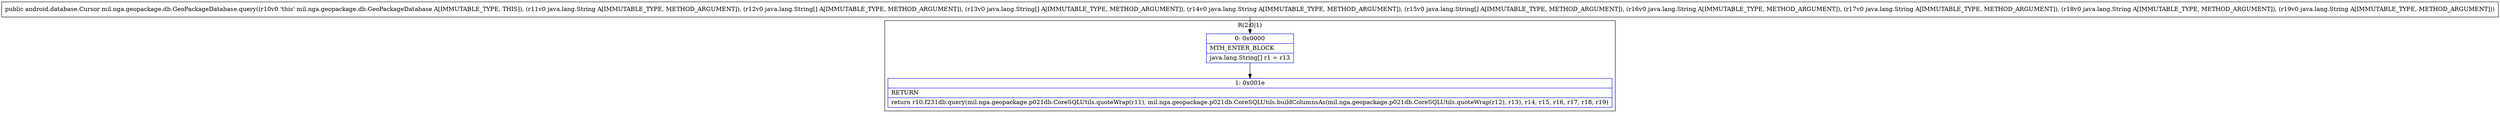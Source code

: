 digraph "CFG formil.nga.geopackage.db.GeoPackageDatabase.query(Ljava\/lang\/String;[Ljava\/lang\/String;[Ljava\/lang\/String;Ljava\/lang\/String;[Ljava\/lang\/String;Ljava\/lang\/String;Ljava\/lang\/String;Ljava\/lang\/String;Ljava\/lang\/String;)Landroid\/database\/Cursor;" {
subgraph cluster_Region_1502598196 {
label = "R(2:0|1)";
node [shape=record,color=blue];
Node_0 [shape=record,label="{0\:\ 0x0000|MTH_ENTER_BLOCK\l|java.lang.String[] r1 = r13\l}"];
Node_1 [shape=record,label="{1\:\ 0x001e|RETURN\l|return r10.f231db.query(mil.nga.geopackage.p021db.CoreSQLUtils.quoteWrap(r11), mil.nga.geopackage.p021db.CoreSQLUtils.buildColumnsAs(mil.nga.geopackage.p021db.CoreSQLUtils.quoteWrap(r12), r13), r14, r15, r16, r17, r18, r19)\l}"];
}
MethodNode[shape=record,label="{public android.database.Cursor mil.nga.geopackage.db.GeoPackageDatabase.query((r10v0 'this' mil.nga.geopackage.db.GeoPackageDatabase A[IMMUTABLE_TYPE, THIS]), (r11v0 java.lang.String A[IMMUTABLE_TYPE, METHOD_ARGUMENT]), (r12v0 java.lang.String[] A[IMMUTABLE_TYPE, METHOD_ARGUMENT]), (r13v0 java.lang.String[] A[IMMUTABLE_TYPE, METHOD_ARGUMENT]), (r14v0 java.lang.String A[IMMUTABLE_TYPE, METHOD_ARGUMENT]), (r15v0 java.lang.String[] A[IMMUTABLE_TYPE, METHOD_ARGUMENT]), (r16v0 java.lang.String A[IMMUTABLE_TYPE, METHOD_ARGUMENT]), (r17v0 java.lang.String A[IMMUTABLE_TYPE, METHOD_ARGUMENT]), (r18v0 java.lang.String A[IMMUTABLE_TYPE, METHOD_ARGUMENT]), (r19v0 java.lang.String A[IMMUTABLE_TYPE, METHOD_ARGUMENT])) }"];
MethodNode -> Node_0;
Node_0 -> Node_1;
}

